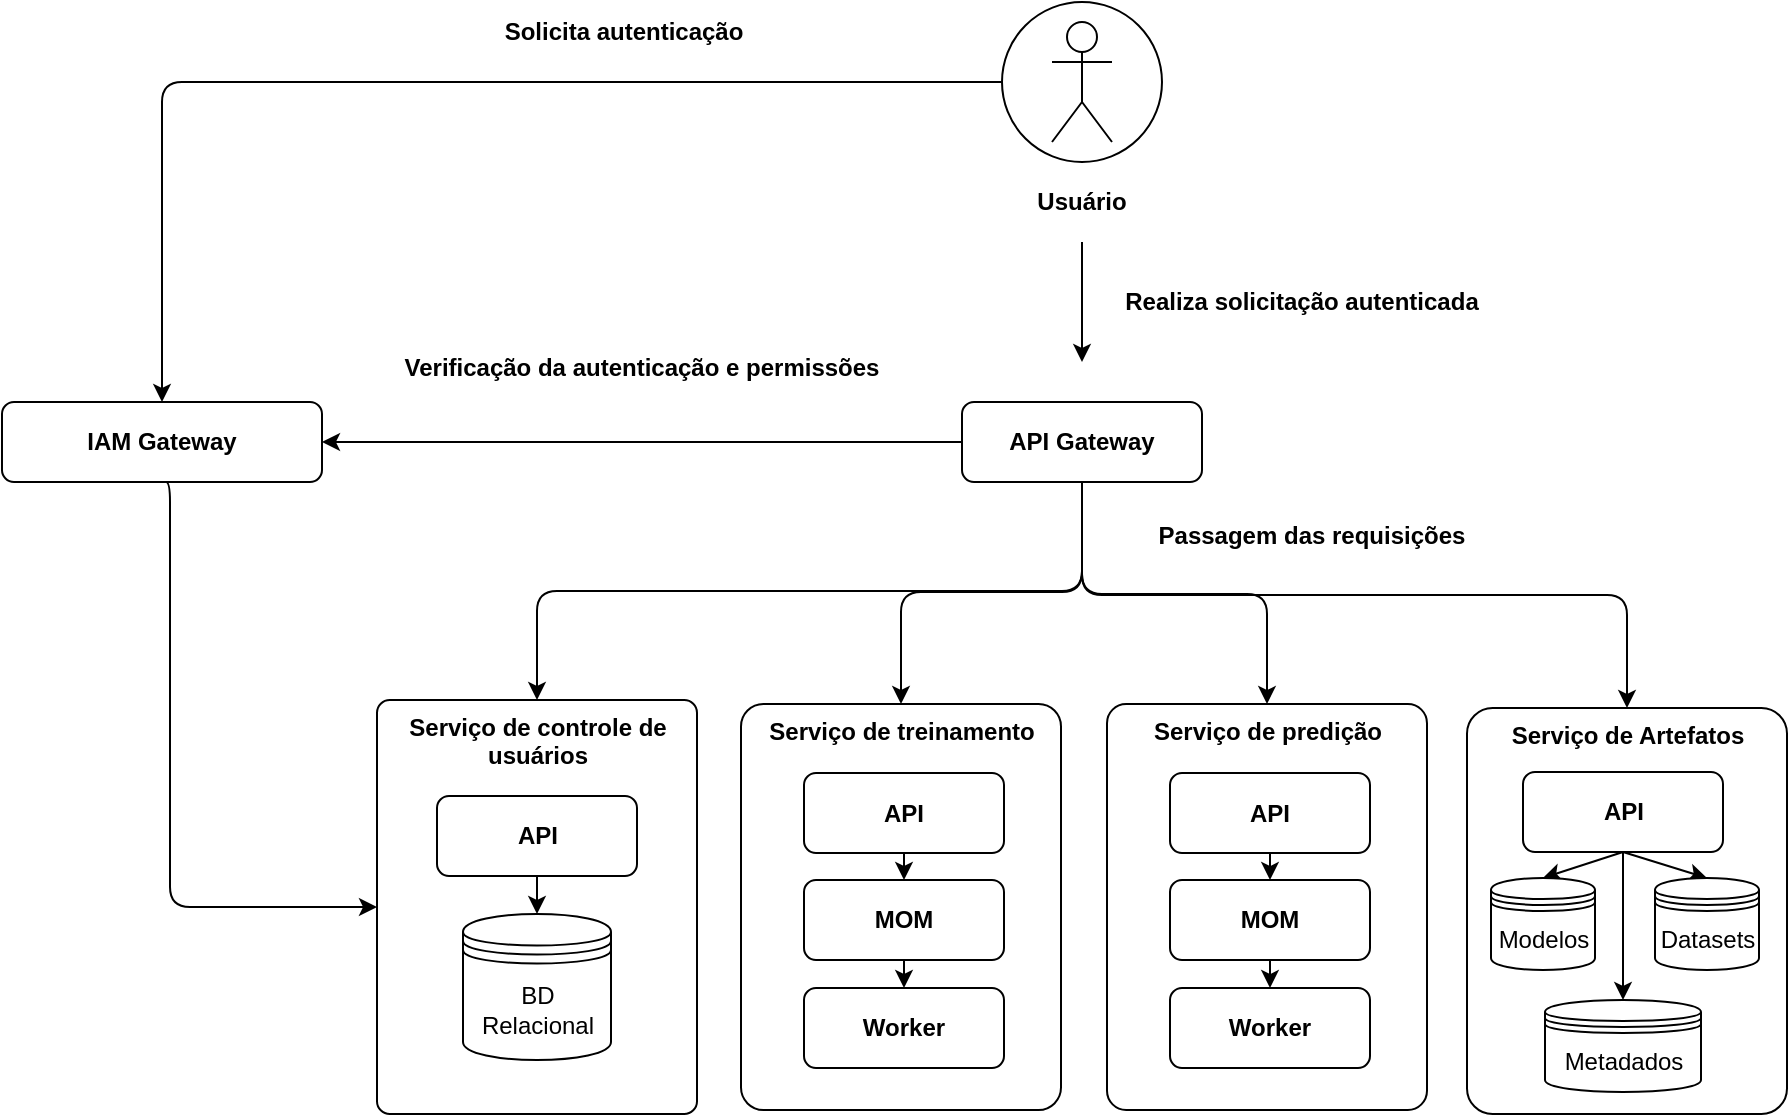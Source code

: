 <mxfile>
    <diagram id="9On1OGvMaUjYQO8sN4fP" name="Overview">
        <mxGraphModel dx="802" dy="1030" grid="0" gridSize="10" guides="1" tooltips="1" connect="1" arrows="1" fold="1" page="0" pageScale="1" pageWidth="850" pageHeight="1100" math="0" shadow="0">
            <root>
                <mxCell id="0"/>
                <mxCell id="1" parent="0"/>
                <mxCell id="5" value="" style="group" parent="1" vertex="1" connectable="0">
                    <mxGeometry x="711" y="-38" width="80" height="80" as="geometry"/>
                </mxCell>
                <mxCell id="3" value="" style="ellipse;whiteSpace=wrap;html=1;aspect=fixed;" parent="5" vertex="1">
                    <mxGeometry width="80" height="80" as="geometry"/>
                </mxCell>
                <mxCell id="4" value="" style="shape=umlActor;verticalLabelPosition=bottom;verticalAlign=top;html=1;outlineConnect=0;" parent="5" vertex="1">
                    <mxGeometry x="25" y="10" width="30" height="60" as="geometry"/>
                </mxCell>
                <mxCell id="6" value="Usuário" style="text;html=1;strokeColor=none;fillColor=none;align=center;verticalAlign=middle;whiteSpace=wrap;rounded=0;fontStyle=1" parent="1" vertex="1">
                    <mxGeometry x="671" y="42" width="160" height="40" as="geometry"/>
                </mxCell>
                <mxCell id="58" style="edgeStyle=orthogonalEdgeStyle;html=1;exitX=0.5;exitY=1;exitDx=0;exitDy=0;entryX=0.5;entryY=0;entryDx=0;entryDy=0;" parent="1" source="7" target="18" edge="1">
                    <mxGeometry relative="1" as="geometry"/>
                </mxCell>
                <mxCell id="59" style="edgeStyle=orthogonalEdgeStyle;html=1;exitX=0.5;exitY=1;exitDx=0;exitDy=0;entryX=0.5;entryY=0;entryDx=0;entryDy=0;" parent="1" source="7" target="34" edge="1">
                    <mxGeometry relative="1" as="geometry">
                        <Array as="points">
                            <mxPoint x="751" y="257"/>
                            <mxPoint x="660" y="257"/>
                        </Array>
                    </mxGeometry>
                </mxCell>
                <mxCell id="60" style="edgeStyle=orthogonalEdgeStyle;html=1;exitX=0.5;exitY=1;exitDx=0;exitDy=0;entryX=0.5;entryY=0;entryDx=0;entryDy=0;" parent="1" source="7" target="20" edge="1">
                    <mxGeometry relative="1" as="geometry">
                        <Array as="points">
                            <mxPoint x="751" y="258"/>
                            <mxPoint x="843" y="258"/>
                        </Array>
                    </mxGeometry>
                </mxCell>
                <mxCell id="61" style="edgeStyle=orthogonalEdgeStyle;html=1;exitX=0.5;exitY=1;exitDx=0;exitDy=0;entryX=0.5;entryY=0;entryDx=0;entryDy=0;" parent="1" source="7" target="17" edge="1">
                    <mxGeometry relative="1" as="geometry"/>
                </mxCell>
                <mxCell id="63" style="edgeStyle=orthogonalEdgeStyle;html=1;exitX=0;exitY=0.5;exitDx=0;exitDy=0;entryX=1;entryY=0.5;entryDx=0;entryDy=0;" parent="1" source="7" target="13" edge="1">
                    <mxGeometry relative="1" as="geometry"/>
                </mxCell>
                <mxCell id="7" value="&lt;b style=&quot;font-size: 12px;&quot;&gt;API Gateway&lt;/b&gt;" style="rounded=1;whiteSpace=wrap;html=1;fontSize=12;" parent="1" vertex="1">
                    <mxGeometry x="691" y="162" width="120" height="40" as="geometry"/>
                </mxCell>
                <mxCell id="10" value="" style="endArrow=classic;html=1;fontSize=12;exitX=0.5;exitY=1;exitDx=0;exitDy=0;" parent="1" source="6" edge="1">
                    <mxGeometry width="50" height="50" relative="1" as="geometry">
                        <mxPoint x="701" y="212" as="sourcePoint"/>
                        <mxPoint x="751" y="142" as="targetPoint"/>
                    </mxGeometry>
                </mxCell>
                <mxCell id="11" value="Solicita autenticação" style="text;html=1;strokeColor=none;fillColor=none;align=center;verticalAlign=middle;whiteSpace=wrap;rounded=0;fontSize=12;fontStyle=1" parent="1" vertex="1">
                    <mxGeometry x="441.5" y="-38" width="160" height="30" as="geometry"/>
                </mxCell>
                <mxCell id="12" value="Realiza solicitação autenticada" style="text;html=1;strokeColor=none;fillColor=none;align=center;verticalAlign=middle;whiteSpace=wrap;rounded=0;fontSize=12;fontStyle=1" parent="1" vertex="1">
                    <mxGeometry x="771" y="92" width="180" height="40" as="geometry"/>
                </mxCell>
                <mxCell id="13" value="&lt;b style=&quot;font-size: 12px;&quot;&gt;IAM Gateway&lt;/b&gt;" style="rounded=1;whiteSpace=wrap;html=1;fontSize=12;" parent="1" vertex="1">
                    <mxGeometry x="211" y="162" width="160" height="40" as="geometry"/>
                </mxCell>
                <mxCell id="16" value="Verificação da autenticação e permissões" style="text;html=1;strokeColor=none;fillColor=none;align=center;verticalAlign=middle;whiteSpace=wrap;rounded=0;fontSize=12;fontStyle=1" parent="1" vertex="1">
                    <mxGeometry x="405" y="127" width="252" height="35" as="geometry"/>
                </mxCell>
                <mxCell id="17" value="&lt;b style=&quot;font-size: 12px;&quot;&gt;Serviço de Artefatos&lt;/b&gt;" style="rounded=1;whiteSpace=wrap;html=1;fontSize=12;arcSize=8;verticalAlign=top;" parent="1" vertex="1">
                    <mxGeometry x="943.5" y="315" width="160" height="203" as="geometry"/>
                </mxCell>
                <mxCell id="18" value="&lt;b style=&quot;font-size: 12px;&quot;&gt;Serviço de controle de usuários&lt;/b&gt;" style="rounded=1;whiteSpace=wrap;html=1;fontSize=12;arcSize=4;verticalAlign=top;" parent="1" vertex="1">
                    <mxGeometry x="398.5" y="311" width="160" height="207" as="geometry"/>
                </mxCell>
                <mxCell id="20" value="&lt;b style=&quot;font-size: 12px;&quot;&gt;Serviço de predição&lt;/b&gt;" style="rounded=1;whiteSpace=wrap;html=1;fontSize=12;verticalAlign=top;arcSize=6;" parent="1" vertex="1">
                    <mxGeometry x="763.5" y="313" width="160" height="203" as="geometry"/>
                </mxCell>
                <mxCell id="26" value="Passagem das requisições" style="text;html=1;strokeColor=none;fillColor=none;align=center;verticalAlign=middle;whiteSpace=wrap;rounded=0;fontSize=12;fontStyle=1" parent="1" vertex="1">
                    <mxGeometry x="775.5" y="211" width="180" height="35" as="geometry"/>
                </mxCell>
                <mxCell id="27" value="" style="endArrow=classic;html=1;fontSize=12;edgeStyle=orthogonalEdgeStyle;exitX=0.5;exitY=1;exitDx=0;exitDy=0;entryX=0;entryY=0.5;entryDx=0;entryDy=0;" parent="1" source="13" target="18" edge="1">
                    <mxGeometry width="50" height="50" relative="1" as="geometry">
                        <mxPoint x="171" y="213" as="sourcePoint"/>
                        <mxPoint x="384" y="415" as="targetPoint"/>
                        <Array as="points">
                            <mxPoint x="295" y="415"/>
                        </Array>
                    </mxGeometry>
                </mxCell>
                <mxCell id="45" style="edgeStyle=none;html=1;exitX=0.5;exitY=1;exitDx=0;exitDy=0;entryX=0.5;entryY=0;entryDx=0;entryDy=0;" parent="1" source="30" target="31" edge="1">
                    <mxGeometry relative="1" as="geometry"/>
                </mxCell>
                <mxCell id="30" value="&lt;b style=&quot;font-size: 12px;&quot;&gt;API&lt;/b&gt;" style="rounded=1;whiteSpace=wrap;html=1;fontSize=12;" parent="1" vertex="1">
                    <mxGeometry x="795" y="347.5" width="100" height="40" as="geometry"/>
                </mxCell>
                <mxCell id="46" style="edgeStyle=none;html=1;exitX=0.5;exitY=1;exitDx=0;exitDy=0;entryX=0.5;entryY=0;entryDx=0;entryDy=0;" parent="1" source="31" target="32" edge="1">
                    <mxGeometry relative="1" as="geometry"/>
                </mxCell>
                <mxCell id="31" value="&lt;b&gt;MOM&lt;/b&gt;" style="rounded=1;whiteSpace=wrap;html=1;fontSize=12;" parent="1" vertex="1">
                    <mxGeometry x="795" y="401" width="100" height="40" as="geometry"/>
                </mxCell>
                <mxCell id="32" value="&lt;b style=&quot;font-size: 12px;&quot;&gt;Worker&lt;/b&gt;" style="rounded=1;whiteSpace=wrap;html=1;fontSize=12;" parent="1" vertex="1">
                    <mxGeometry x="795" y="455" width="100" height="40" as="geometry"/>
                </mxCell>
                <mxCell id="34" value="&lt;b style=&quot;font-size: 12px;&quot;&gt;Serviço de treinamento&lt;/b&gt;" style="rounded=1;whiteSpace=wrap;html=1;fontSize=12;verticalAlign=top;arcSize=7;" parent="1" vertex="1">
                    <mxGeometry x="580.5" y="313" width="160" height="203" as="geometry"/>
                </mxCell>
                <mxCell id="50" style="edgeStyle=none;html=1;exitX=0.5;exitY=1;exitDx=0;exitDy=0;entryX=0.5;entryY=0;entryDx=0;entryDy=0;" parent="1" source="35" target="36" edge="1">
                    <mxGeometry relative="1" as="geometry"/>
                </mxCell>
                <mxCell id="35" value="&lt;b style=&quot;font-size: 12px;&quot;&gt;API&lt;/b&gt;" style="rounded=1;whiteSpace=wrap;html=1;fontSize=12;" parent="1" vertex="1">
                    <mxGeometry x="612" y="347.5" width="100" height="40" as="geometry"/>
                </mxCell>
                <mxCell id="51" style="edgeStyle=none;html=1;exitX=0.5;exitY=1;exitDx=0;exitDy=0;entryX=0.5;entryY=0;entryDx=0;entryDy=0;" parent="1" source="36" target="37" edge="1">
                    <mxGeometry relative="1" as="geometry"/>
                </mxCell>
                <mxCell id="36" value="&lt;b&gt;MOM&lt;/b&gt;" style="rounded=1;whiteSpace=wrap;html=1;fontSize=12;" parent="1" vertex="1">
                    <mxGeometry x="612" y="401" width="100" height="40" as="geometry"/>
                </mxCell>
                <mxCell id="37" value="&lt;b style=&quot;font-size: 12px;&quot;&gt;Worker&lt;/b&gt;" style="rounded=1;whiteSpace=wrap;html=1;fontSize=12;" parent="1" vertex="1">
                    <mxGeometry x="612" y="455" width="100" height="40" as="geometry"/>
                </mxCell>
                <mxCell id="47" style="edgeStyle=none;html=1;exitX=0.5;exitY=1;exitDx=0;exitDy=0;entryX=0.5;entryY=0;entryDx=0;entryDy=0;" parent="1" source="39" target="41" edge="1">
                    <mxGeometry relative="1" as="geometry"/>
                </mxCell>
                <mxCell id="48" style="edgeStyle=none;html=1;exitX=0.5;exitY=1;exitDx=0;exitDy=0;entryX=0.5;entryY=0;entryDx=0;entryDy=0;" parent="1" source="39" target="42" edge="1">
                    <mxGeometry relative="1" as="geometry"/>
                </mxCell>
                <mxCell id="49" style="edgeStyle=none;html=1;exitX=0.5;exitY=1;exitDx=0;exitDy=0;entryX=0.5;entryY=0;entryDx=0;entryDy=0;" parent="1" source="39" target="43" edge="1">
                    <mxGeometry relative="1" as="geometry"/>
                </mxCell>
                <mxCell id="39" value="&lt;b style=&quot;font-size: 12px;&quot;&gt;API&lt;/b&gt;" style="rounded=1;whiteSpace=wrap;html=1;fontSize=12;" parent="1" vertex="1">
                    <mxGeometry x="971.5" y="347" width="100" height="40" as="geometry"/>
                </mxCell>
                <mxCell id="41" value="Modelos" style="shape=datastore;whiteSpace=wrap;html=1;" parent="1" vertex="1">
                    <mxGeometry x="955.5" y="400" width="52" height="46" as="geometry"/>
                </mxCell>
                <mxCell id="42" value="Datasets" style="shape=datastore;whiteSpace=wrap;html=1;" parent="1" vertex="1">
                    <mxGeometry x="1037.5" y="400" width="52" height="46" as="geometry"/>
                </mxCell>
                <mxCell id="43" value="Metadados" style="shape=datastore;whiteSpace=wrap;html=1;" parent="1" vertex="1">
                    <mxGeometry x="982.5" y="461" width="78" height="46" as="geometry"/>
                </mxCell>
                <mxCell id="54" style="edgeStyle=none;html=1;exitX=0.5;exitY=1;exitDx=0;exitDy=0;entryX=0.5;entryY=0;entryDx=0;entryDy=0;" parent="1" source="52" target="53" edge="1">
                    <mxGeometry relative="1" as="geometry"/>
                </mxCell>
                <mxCell id="52" value="&lt;b style=&quot;font-size: 12px;&quot;&gt;API&lt;/b&gt;" style="rounded=1;whiteSpace=wrap;html=1;fontSize=12;" parent="1" vertex="1">
                    <mxGeometry x="428.5" y="359" width="100" height="40" as="geometry"/>
                </mxCell>
                <mxCell id="53" value="BD Relacional" style="shape=datastore;whiteSpace=wrap;html=1;" parent="1" vertex="1">
                    <mxGeometry x="441.5" y="418" width="74" height="73" as="geometry"/>
                </mxCell>
                <mxCell id="64" style="edgeStyle=orthogonalEdgeStyle;html=1;exitX=0;exitY=0.5;exitDx=0;exitDy=0;entryX=0.5;entryY=0;entryDx=0;entryDy=0;" parent="1" source="3" target="13" edge="1">
                    <mxGeometry relative="1" as="geometry"/>
                </mxCell>
            </root>
        </mxGraphModel>
    </diagram>
</mxfile>